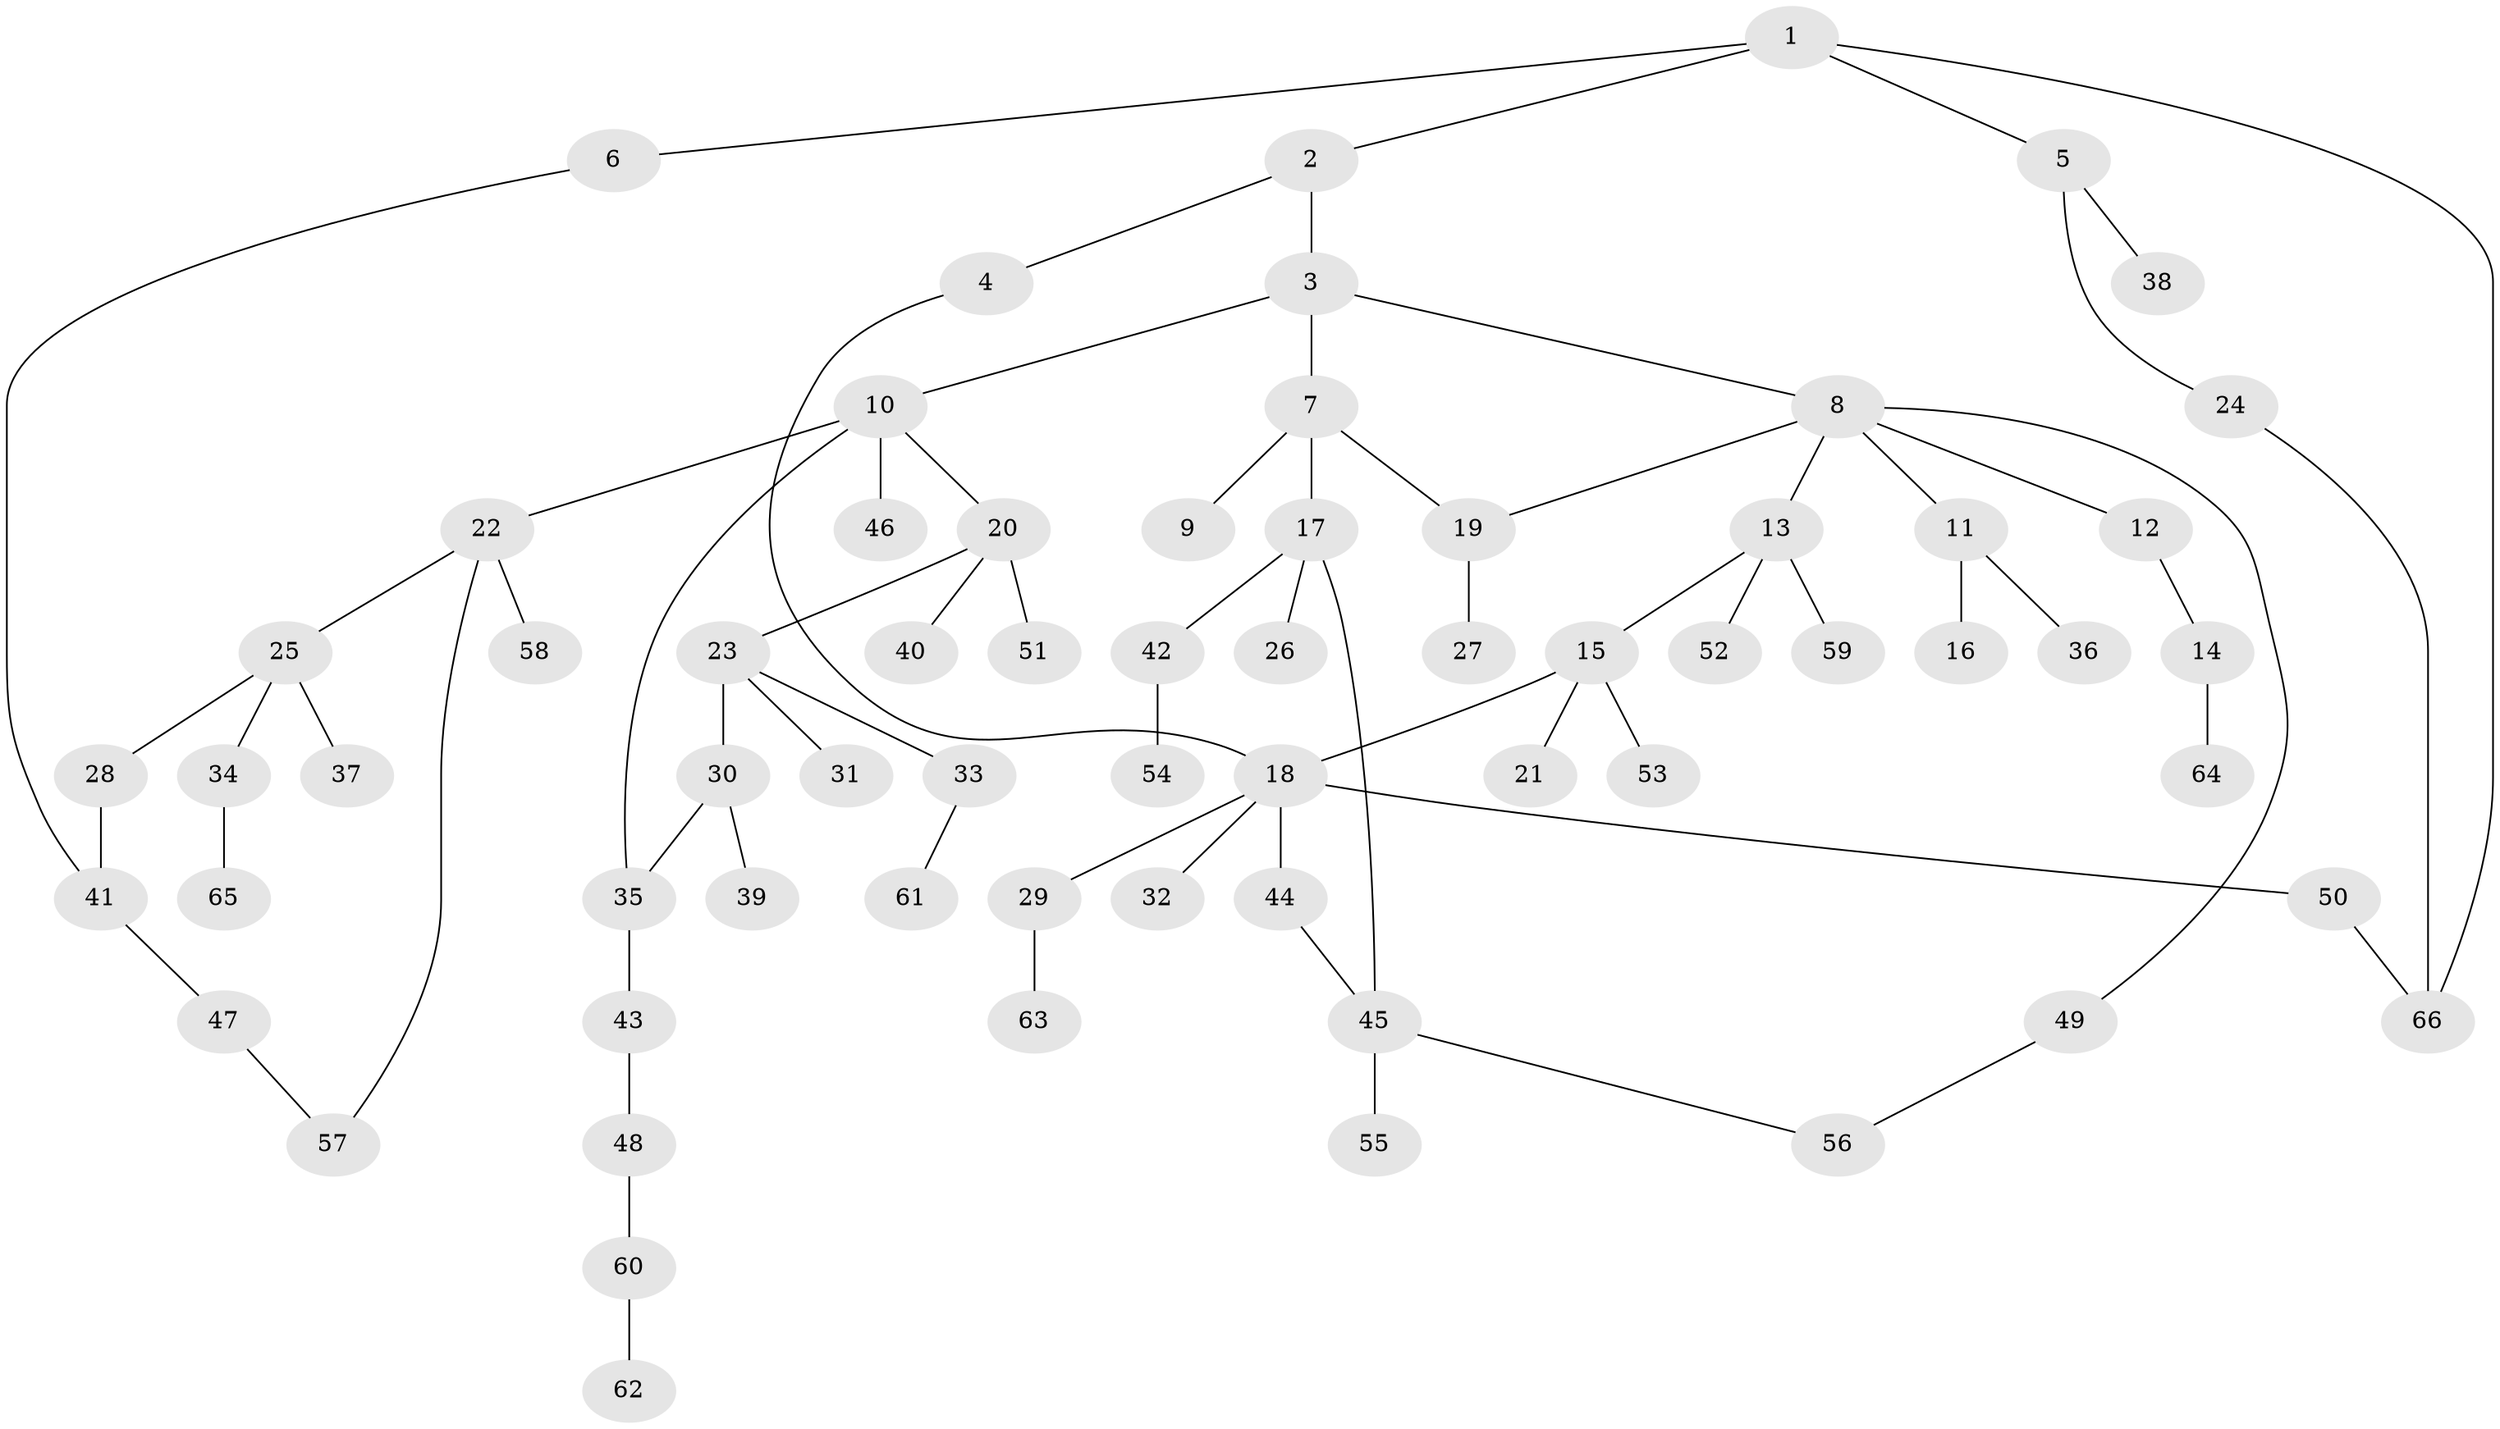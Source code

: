 // Generated by graph-tools (version 1.1) at 2025/01/03/09/25 03:01:03]
// undirected, 66 vertices, 74 edges
graph export_dot {
graph [start="1"]
  node [color=gray90,style=filled];
  1;
  2;
  3;
  4;
  5;
  6;
  7;
  8;
  9;
  10;
  11;
  12;
  13;
  14;
  15;
  16;
  17;
  18;
  19;
  20;
  21;
  22;
  23;
  24;
  25;
  26;
  27;
  28;
  29;
  30;
  31;
  32;
  33;
  34;
  35;
  36;
  37;
  38;
  39;
  40;
  41;
  42;
  43;
  44;
  45;
  46;
  47;
  48;
  49;
  50;
  51;
  52;
  53;
  54;
  55;
  56;
  57;
  58;
  59;
  60;
  61;
  62;
  63;
  64;
  65;
  66;
  1 -- 2;
  1 -- 5;
  1 -- 6;
  1 -- 66;
  2 -- 3;
  2 -- 4;
  3 -- 7;
  3 -- 8;
  3 -- 10;
  4 -- 18;
  5 -- 24;
  5 -- 38;
  6 -- 41;
  7 -- 9;
  7 -- 17;
  7 -- 19;
  8 -- 11;
  8 -- 12;
  8 -- 13;
  8 -- 49;
  8 -- 19;
  10 -- 20;
  10 -- 22;
  10 -- 46;
  10 -- 35;
  11 -- 16;
  11 -- 36;
  12 -- 14;
  13 -- 15;
  13 -- 52;
  13 -- 59;
  14 -- 64;
  15 -- 18;
  15 -- 21;
  15 -- 53;
  17 -- 26;
  17 -- 42;
  17 -- 45;
  18 -- 29;
  18 -- 32;
  18 -- 44;
  18 -- 50;
  19 -- 27;
  20 -- 23;
  20 -- 40;
  20 -- 51;
  22 -- 25;
  22 -- 58;
  22 -- 57;
  23 -- 30;
  23 -- 31;
  23 -- 33;
  24 -- 66;
  25 -- 28;
  25 -- 34;
  25 -- 37;
  28 -- 41;
  29 -- 63;
  30 -- 35;
  30 -- 39;
  33 -- 61;
  34 -- 65;
  35 -- 43;
  41 -- 47;
  42 -- 54;
  43 -- 48;
  44 -- 45;
  45 -- 55;
  45 -- 56;
  47 -- 57;
  48 -- 60;
  49 -- 56;
  50 -- 66;
  60 -- 62;
}
